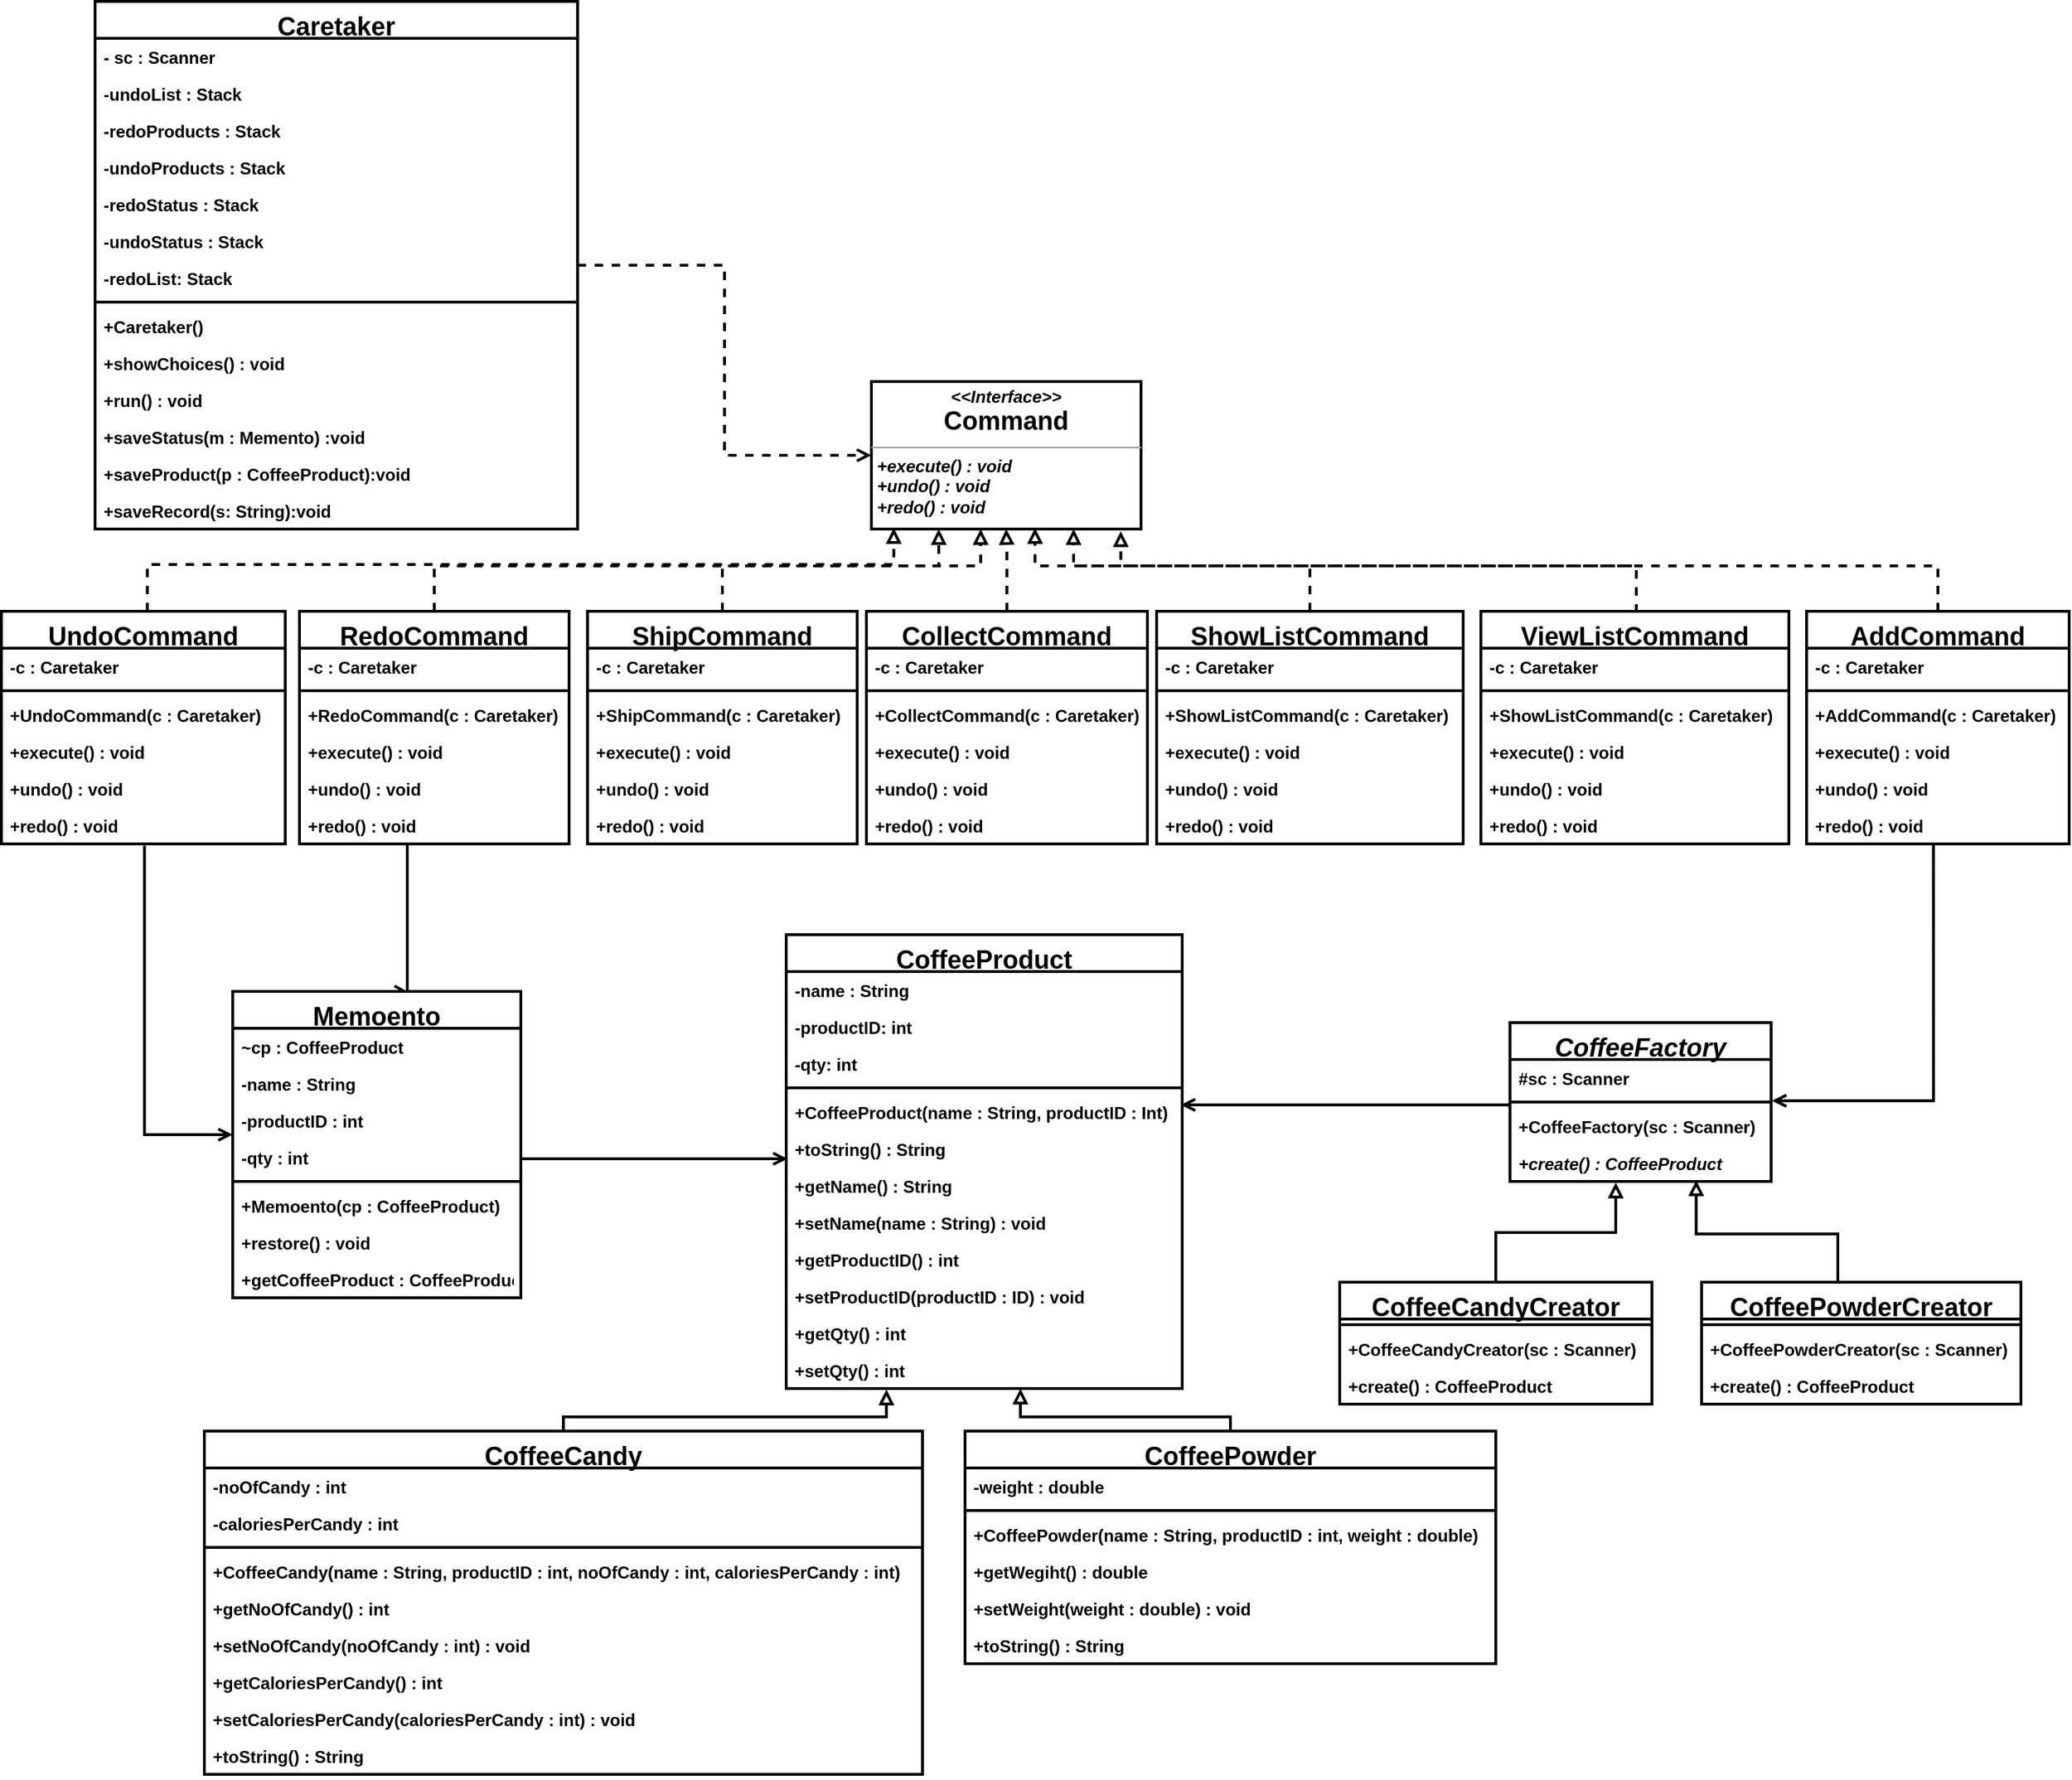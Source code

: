 <mxfile version="12.4.1" type="device" pages="1"><diagram id="Umi8fnxflDJey01lik8j" name="Page-1"><mxGraphModel dx="3642" dy="2097" grid="1" gridSize="10" guides="1" tooltips="1" connect="1" arrows="1" fold="1" page="1" pageScale="1" pageWidth="827" pageHeight="1169" math="0" shadow="0"><root><mxCell id="0"/><mxCell id="1" parent="0"/><mxCell id="1j0-t0pPTPP0AUFomerz-5" value="CoffeeProduct" style="swimlane;fontStyle=1;align=center;verticalAlign=top;childLayout=stackLayout;horizontal=1;startSize=26;horizontalStack=0;resizeParent=1;resizeParentMax=0;resizeLast=0;collapsible=1;marginBottom=0;fontSize=18;strokeWidth=2;" parent="1" vertex="1"><mxGeometry x="-720" y="-220" width="279" height="320" as="geometry"/></mxCell><mxCell id="a0zKvp1mQZ1GQN7IvDwS-24" value="-name : String" style="text;strokeColor=none;fillColor=none;align=left;verticalAlign=top;spacingLeft=4;spacingRight=4;overflow=hidden;rotatable=0;points=[[0,0.5],[1,0.5]];portConstraint=eastwest;strokeWidth=2;fontStyle=1" vertex="1" parent="1j0-t0pPTPP0AUFomerz-5"><mxGeometry y="26" width="279" height="26" as="geometry"/></mxCell><mxCell id="a0zKvp1mQZ1GQN7IvDwS-25" value="-productID: int" style="text;strokeColor=none;fillColor=none;align=left;verticalAlign=top;spacingLeft=4;spacingRight=4;overflow=hidden;rotatable=0;points=[[0,0.5],[1,0.5]];portConstraint=eastwest;strokeWidth=2;fontStyle=1" vertex="1" parent="1j0-t0pPTPP0AUFomerz-5"><mxGeometry y="52" width="279" height="26" as="geometry"/></mxCell><mxCell id="1j0-t0pPTPP0AUFomerz-6" value="-qty: int" style="text;strokeColor=none;fillColor=none;align=left;verticalAlign=top;spacingLeft=4;spacingRight=4;overflow=hidden;rotatable=0;points=[[0,0.5],[1,0.5]];portConstraint=eastwest;strokeWidth=2;fontStyle=1" parent="1j0-t0pPTPP0AUFomerz-5" vertex="1"><mxGeometry y="78" width="279" height="26" as="geometry"/></mxCell><mxCell id="1j0-t0pPTPP0AUFomerz-7" value="" style="line;strokeWidth=2;fillColor=none;align=left;verticalAlign=middle;spacingTop=-1;spacingLeft=3;spacingRight=3;rotatable=0;labelPosition=right;points=[];portConstraint=eastwest;fontStyle=1" parent="1j0-t0pPTPP0AUFomerz-5" vertex="1"><mxGeometry y="104" width="279" height="8" as="geometry"/></mxCell><mxCell id="1j0-t0pPTPP0AUFomerz-9" value="+CoffeeProduct(name : String, productID : Int)" style="text;strokeColor=none;fillColor=none;align=left;verticalAlign=top;spacingLeft=4;spacingRight=4;overflow=hidden;rotatable=0;points=[[0,0.5],[1,0.5]];portConstraint=eastwest;strokeWidth=2;fontStyle=1" parent="1j0-t0pPTPP0AUFomerz-5" vertex="1"><mxGeometry y="112" width="279" height="26" as="geometry"/></mxCell><mxCell id="1j0-t0pPTPP0AUFomerz-10" value="+toString() : String" style="text;strokeColor=none;fillColor=none;align=left;verticalAlign=top;spacingLeft=4;spacingRight=4;overflow=hidden;rotatable=0;points=[[0,0.5],[1,0.5]];portConstraint=eastwest;strokeWidth=2;fontStyle=1" parent="1j0-t0pPTPP0AUFomerz-5" vertex="1"><mxGeometry y="138" width="279" height="26" as="geometry"/></mxCell><mxCell id="1j0-t0pPTPP0AUFomerz-11" value="+getName() : String" style="text;strokeColor=none;fillColor=none;align=left;verticalAlign=top;spacingLeft=4;spacingRight=4;overflow=hidden;rotatable=0;points=[[0,0.5],[1,0.5]];portConstraint=eastwest;strokeWidth=2;fontStyle=1" parent="1j0-t0pPTPP0AUFomerz-5" vertex="1"><mxGeometry y="164" width="279" height="26" as="geometry"/></mxCell><mxCell id="1j0-t0pPTPP0AUFomerz-12" value="+setName(name : String) : void" style="text;strokeColor=none;fillColor=none;align=left;verticalAlign=top;spacingLeft=4;spacingRight=4;overflow=hidden;rotatable=0;points=[[0,0.5],[1,0.5]];portConstraint=eastwest;strokeWidth=2;fontStyle=1" parent="1j0-t0pPTPP0AUFomerz-5" vertex="1"><mxGeometry y="190" width="279" height="26" as="geometry"/></mxCell><mxCell id="1j0-t0pPTPP0AUFomerz-13" value="+getProductID() : int" style="text;strokeColor=none;fillColor=none;align=left;verticalAlign=top;spacingLeft=4;spacingRight=4;overflow=hidden;rotatable=0;points=[[0,0.5],[1,0.5]];portConstraint=eastwest;strokeWidth=2;fontStyle=1" parent="1j0-t0pPTPP0AUFomerz-5" vertex="1"><mxGeometry y="216" width="279" height="26" as="geometry"/></mxCell><mxCell id="1j0-t0pPTPP0AUFomerz-14" value="+setProductID(productID : ID) : void" style="text;strokeColor=none;fillColor=none;align=left;verticalAlign=top;spacingLeft=4;spacingRight=4;overflow=hidden;rotatable=0;points=[[0,0.5],[1,0.5]];portConstraint=eastwest;strokeWidth=2;fontStyle=1" parent="1j0-t0pPTPP0AUFomerz-5" vertex="1"><mxGeometry y="242" width="279" height="26" as="geometry"/></mxCell><mxCell id="1j0-t0pPTPP0AUFomerz-15" value="+getQty() : int" style="text;strokeColor=none;fillColor=none;align=left;verticalAlign=top;spacingLeft=4;spacingRight=4;overflow=hidden;rotatable=0;points=[[0,0.5],[1,0.5]];portConstraint=eastwest;strokeWidth=2;fontStyle=1" parent="1j0-t0pPTPP0AUFomerz-5" vertex="1"><mxGeometry y="268" width="279" height="26" as="geometry"/></mxCell><mxCell id="1j0-t0pPTPP0AUFomerz-16" value="+setQty() : int" style="text;strokeColor=none;fillColor=none;align=left;verticalAlign=top;spacingLeft=4;spacingRight=4;overflow=hidden;rotatable=0;points=[[0,0.5],[1,0.5]];portConstraint=eastwest;strokeWidth=2;fontStyle=1" parent="1j0-t0pPTPP0AUFomerz-5" vertex="1"><mxGeometry y="294" width="279" height="26" as="geometry"/></mxCell><mxCell id="1j0-t0pPTPP0AUFomerz-41" style="edgeStyle=orthogonalEdgeStyle;rounded=0;orthogonalLoop=1;jettySize=auto;html=1;endArrow=block;endFill=0;exitX=0.5;exitY=0;exitDx=0;exitDy=0;strokeWidth=2;fontStyle=1;entryX=0.253;entryY=1.023;entryDx=0;entryDy=0;entryPerimeter=0;" parent="1" source="1j0-t0pPTPP0AUFomerz-17" target="1j0-t0pPTPP0AUFomerz-16" edge="1"><mxGeometry relative="1" as="geometry"><mxPoint x="-603.5" y="69" as="targetPoint"/><Array as="points"><mxPoint x="-877" y="120"/><mxPoint x="-649" y="120"/></Array></mxGeometry></mxCell><mxCell id="1j0-t0pPTPP0AUFomerz-17" value="CoffeeCandy" style="swimlane;fontStyle=1;align=center;verticalAlign=top;childLayout=stackLayout;horizontal=1;startSize=26;horizontalStack=0;resizeParent=1;resizeParentMax=0;resizeLast=0;collapsible=1;marginBottom=0;fontSize=18;strokeWidth=2;" parent="1" vertex="1"><mxGeometry x="-1130" y="130" width="506" height="242" as="geometry"/></mxCell><mxCell id="1j0-t0pPTPP0AUFomerz-18" value="-noOfCandy : int" style="text;strokeColor=none;fillColor=none;align=left;verticalAlign=top;spacingLeft=4;spacingRight=4;overflow=hidden;rotatable=0;points=[[0,0.5],[1,0.5]];portConstraint=eastwest;strokeWidth=2;fontStyle=1" parent="1j0-t0pPTPP0AUFomerz-17" vertex="1"><mxGeometry y="26" width="506" height="26" as="geometry"/></mxCell><mxCell id="1j0-t0pPTPP0AUFomerz-28" value="-caloriesPerCandy : int" style="text;strokeColor=none;fillColor=none;align=left;verticalAlign=top;spacingLeft=4;spacingRight=4;overflow=hidden;rotatable=0;points=[[0,0.5],[1,0.5]];portConstraint=eastwest;strokeWidth=2;fontStyle=1" parent="1j0-t0pPTPP0AUFomerz-17" vertex="1"><mxGeometry y="52" width="506" height="26" as="geometry"/></mxCell><mxCell id="1j0-t0pPTPP0AUFomerz-19" value="" style="line;strokeWidth=2;fillColor=none;align=left;verticalAlign=middle;spacingTop=-1;spacingLeft=3;spacingRight=3;rotatable=0;labelPosition=right;points=[];portConstraint=eastwest;fontStyle=1" parent="1j0-t0pPTPP0AUFomerz-17" vertex="1"><mxGeometry y="78" width="506" height="8" as="geometry"/></mxCell><mxCell id="1j0-t0pPTPP0AUFomerz-20" value="+CoffeeCandy(name : String, productID : int, noOfCandy : int, caloriesPerCandy : int)" style="text;strokeColor=none;fillColor=none;align=left;verticalAlign=top;spacingLeft=4;spacingRight=4;overflow=hidden;rotatable=0;points=[[0,0.5],[1,0.5]];portConstraint=eastwest;strokeWidth=2;fontStyle=1" parent="1j0-t0pPTPP0AUFomerz-17" vertex="1"><mxGeometry y="86" width="506" height="26" as="geometry"/></mxCell><mxCell id="1j0-t0pPTPP0AUFomerz-21" value="+getNoOfCandy() : int" style="text;strokeColor=none;fillColor=none;align=left;verticalAlign=top;spacingLeft=4;spacingRight=4;overflow=hidden;rotatable=0;points=[[0,0.5],[1,0.5]];portConstraint=eastwest;strokeWidth=2;fontStyle=1" parent="1j0-t0pPTPP0AUFomerz-17" vertex="1"><mxGeometry y="112" width="506" height="26" as="geometry"/></mxCell><mxCell id="1j0-t0pPTPP0AUFomerz-22" value="+setNoOfCandy(noOfCandy : int) : void" style="text;strokeColor=none;fillColor=none;align=left;verticalAlign=top;spacingLeft=4;spacingRight=4;overflow=hidden;rotatable=0;points=[[0,0.5],[1,0.5]];portConstraint=eastwest;strokeWidth=2;fontStyle=1" parent="1j0-t0pPTPP0AUFomerz-17" vertex="1"><mxGeometry y="138" width="506" height="26" as="geometry"/></mxCell><mxCell id="1j0-t0pPTPP0AUFomerz-23" value="+getCaloriesPerCandy() : int" style="text;strokeColor=none;fillColor=none;align=left;verticalAlign=top;spacingLeft=4;spacingRight=4;overflow=hidden;rotatable=0;points=[[0,0.5],[1,0.5]];portConstraint=eastwest;strokeWidth=2;fontStyle=1" parent="1j0-t0pPTPP0AUFomerz-17" vertex="1"><mxGeometry y="164" width="506" height="26" as="geometry"/></mxCell><mxCell id="1j0-t0pPTPP0AUFomerz-24" value="+setCaloriesPerCandy(caloriesPerCandy : int) : void" style="text;strokeColor=none;fillColor=none;align=left;verticalAlign=top;spacingLeft=4;spacingRight=4;overflow=hidden;rotatable=0;points=[[0,0.5],[1,0.5]];portConstraint=eastwest;strokeWidth=2;fontStyle=1" parent="1j0-t0pPTPP0AUFomerz-17" vertex="1"><mxGeometry y="190" width="506" height="26" as="geometry"/></mxCell><mxCell id="1j0-t0pPTPP0AUFomerz-25" value="+toString() : String" style="text;strokeColor=none;fillColor=none;align=left;verticalAlign=top;spacingLeft=4;spacingRight=4;overflow=hidden;rotatable=0;points=[[0,0.5],[1,0.5]];portConstraint=eastwest;strokeWidth=2;fontStyle=1" parent="1j0-t0pPTPP0AUFomerz-17" vertex="1"><mxGeometry y="216" width="506" height="26" as="geometry"/></mxCell><mxCell id="1j0-t0pPTPP0AUFomerz-42" style="edgeStyle=orthogonalEdgeStyle;rounded=0;orthogonalLoop=1;jettySize=auto;html=1;endArrow=block;endFill=0;exitX=0.5;exitY=0;exitDx=0;exitDy=0;strokeWidth=2;fontStyle=1;" parent="1" source="1j0-t0pPTPP0AUFomerz-29" edge="1" target="1j0-t0pPTPP0AUFomerz-16"><mxGeometry relative="1" as="geometry"><mxPoint x="-520" y="95" as="targetPoint"/><Array as="points"><mxPoint x="-407" y="120"/><mxPoint x="-555" y="120"/></Array></mxGeometry></mxCell><mxCell id="1j0-t0pPTPP0AUFomerz-29" value="CoffeePowder" style="swimlane;fontStyle=1;align=center;verticalAlign=top;childLayout=stackLayout;horizontal=1;startSize=26;horizontalStack=0;resizeParent=1;resizeParentMax=0;resizeLast=0;collapsible=1;marginBottom=0;fontSize=18;strokeWidth=2;" parent="1" vertex="1"><mxGeometry x="-594" y="130" width="374" height="164" as="geometry"/></mxCell><mxCell id="1j0-t0pPTPP0AUFomerz-30" value="-weight : double" style="text;strokeColor=none;fillColor=none;align=left;verticalAlign=top;spacingLeft=4;spacingRight=4;overflow=hidden;rotatable=0;points=[[0,0.5],[1,0.5]];portConstraint=eastwest;strokeWidth=2;fontStyle=1" parent="1j0-t0pPTPP0AUFomerz-29" vertex="1"><mxGeometry y="26" width="374" height="26" as="geometry"/></mxCell><mxCell id="1j0-t0pPTPP0AUFomerz-32" value="" style="line;strokeWidth=2;fillColor=none;align=left;verticalAlign=middle;spacingTop=-1;spacingLeft=3;spacingRight=3;rotatable=0;labelPosition=right;points=[];portConstraint=eastwest;fontStyle=1" parent="1j0-t0pPTPP0AUFomerz-29" vertex="1"><mxGeometry y="52" width="374" height="8" as="geometry"/></mxCell><mxCell id="1j0-t0pPTPP0AUFomerz-33" value="+CoffeePowder(name : String, productID : int, weight : double)" style="text;strokeColor=none;fillColor=none;align=left;verticalAlign=top;spacingLeft=4;spacingRight=4;overflow=hidden;rotatable=0;points=[[0,0.5],[1,0.5]];portConstraint=eastwest;strokeWidth=2;fontStyle=1" parent="1j0-t0pPTPP0AUFomerz-29" vertex="1"><mxGeometry y="60" width="374" height="26" as="geometry"/></mxCell><mxCell id="1j0-t0pPTPP0AUFomerz-34" value="+getWegiht() : double" style="text;strokeColor=none;fillColor=none;align=left;verticalAlign=top;spacingLeft=4;spacingRight=4;overflow=hidden;rotatable=0;points=[[0,0.5],[1,0.5]];portConstraint=eastwest;strokeWidth=2;fontStyle=1" parent="1j0-t0pPTPP0AUFomerz-29" vertex="1"><mxGeometry y="86" width="374" height="26" as="geometry"/></mxCell><mxCell id="1j0-t0pPTPP0AUFomerz-35" value="+setWeight(weight : double) : void" style="text;strokeColor=none;fillColor=none;align=left;verticalAlign=top;spacingLeft=4;spacingRight=4;overflow=hidden;rotatable=0;points=[[0,0.5],[1,0.5]];portConstraint=eastwest;strokeWidth=2;fontStyle=1" parent="1j0-t0pPTPP0AUFomerz-29" vertex="1"><mxGeometry y="112" width="374" height="26" as="geometry"/></mxCell><mxCell id="1j0-t0pPTPP0AUFomerz-36" value="+toString() : String" style="text;strokeColor=none;fillColor=none;align=left;verticalAlign=top;spacingLeft=4;spacingRight=4;overflow=hidden;rotatable=0;points=[[0,0.5],[1,0.5]];portConstraint=eastwest;strokeWidth=2;fontStyle=1" parent="1j0-t0pPTPP0AUFomerz-29" vertex="1"><mxGeometry y="138" width="374" height="26" as="geometry"/></mxCell><mxCell id="1j0-t0pPTPP0AUFomerz-151" style="edgeStyle=orthogonalEdgeStyle;rounded=0;orthogonalLoop=1;jettySize=auto;html=1;entryX=0;entryY=0.5;entryDx=0;entryDy=0;endArrow=open;endFill=0;dashed=1;strokeWidth=2;fontStyle=1" parent="1" source="1j0-t0pPTPP0AUFomerz-47" target="1j0-t0pPTPP0AUFomerz-56" edge="1"><mxGeometry relative="1" as="geometry"/></mxCell><mxCell id="1j0-t0pPTPP0AUFomerz-47" value="Caretaker" style="swimlane;fontStyle=1;align=center;verticalAlign=top;childLayout=stackLayout;horizontal=1;startSize=26;horizontalStack=0;resizeParent=1;resizeParentMax=0;resizeLast=0;collapsible=1;marginBottom=0;fontSize=18;strokeWidth=2;" parent="1" vertex="1"><mxGeometry x="-1207" y="-878" width="340" height="372" as="geometry"/></mxCell><mxCell id="1j0-t0pPTPP0AUFomerz-48" value="- sc : Scanner" style="text;strokeColor=none;fillColor=none;align=left;verticalAlign=top;spacingLeft=4;spacingRight=4;overflow=hidden;rotatable=0;points=[[0,0.5],[1,0.5]];portConstraint=eastwest;fontStyle=1;strokeWidth=2;" parent="1j0-t0pPTPP0AUFomerz-47" vertex="1"><mxGeometry y="26" width="340" height="26" as="geometry"/></mxCell><mxCell id="a0zKvp1mQZ1GQN7IvDwS-1" value="-undoList : Stack" style="text;strokeColor=none;fillColor=none;align=left;verticalAlign=top;spacingLeft=4;spacingRight=4;overflow=hidden;rotatable=0;points=[[0,0.5],[1,0.5]];portConstraint=eastwest;strokeWidth=2;fontStyle=1" vertex="1" parent="1j0-t0pPTPP0AUFomerz-47"><mxGeometry y="52" width="340" height="26" as="geometry"/></mxCell><mxCell id="a0zKvp1mQZ1GQN7IvDwS-6" value="-redoProducts : Stack" style="text;strokeColor=none;fillColor=none;align=left;verticalAlign=top;spacingLeft=4;spacingRight=4;overflow=hidden;rotatable=0;points=[[0,0.5],[1,0.5]];portConstraint=eastwest;strokeWidth=2;fontStyle=1" vertex="1" parent="1j0-t0pPTPP0AUFomerz-47"><mxGeometry y="78" width="340" height="26" as="geometry"/></mxCell><mxCell id="a0zKvp1mQZ1GQN7IvDwS-5" value="-undoProducts : Stack" style="text;strokeColor=none;fillColor=none;align=left;verticalAlign=top;spacingLeft=4;spacingRight=4;overflow=hidden;rotatable=0;points=[[0,0.5],[1,0.5]];portConstraint=eastwest;strokeWidth=2;fontStyle=1" vertex="1" parent="1j0-t0pPTPP0AUFomerz-47"><mxGeometry y="104" width="340" height="26" as="geometry"/></mxCell><mxCell id="a0zKvp1mQZ1GQN7IvDwS-4" value="-redoStatus : Stack " style="text;strokeColor=none;fillColor=none;align=left;verticalAlign=top;spacingLeft=4;spacingRight=4;overflow=hidden;rotatable=0;points=[[0,0.5],[1,0.5]];portConstraint=eastwest;strokeWidth=2;fontStyle=1" vertex="1" parent="1j0-t0pPTPP0AUFomerz-47"><mxGeometry y="130" width="340" height="26" as="geometry"/></mxCell><mxCell id="a0zKvp1mQZ1GQN7IvDwS-3" value="-undoStatus : Stack " style="text;strokeColor=none;fillColor=none;align=left;verticalAlign=top;spacingLeft=4;spacingRight=4;overflow=hidden;rotatable=0;points=[[0,0.5],[1,0.5]];portConstraint=eastwest;strokeWidth=2;fontStyle=1" vertex="1" parent="1j0-t0pPTPP0AUFomerz-47"><mxGeometry y="156" width="340" height="26" as="geometry"/></mxCell><mxCell id="a0zKvp1mQZ1GQN7IvDwS-2" value="-redoList: Stack" style="text;strokeColor=none;fillColor=none;align=left;verticalAlign=top;spacingLeft=4;spacingRight=4;overflow=hidden;rotatable=0;points=[[0,0.5],[1,0.5]];portConstraint=eastwest;strokeWidth=2;fontStyle=1" vertex="1" parent="1j0-t0pPTPP0AUFomerz-47"><mxGeometry y="182" width="340" height="26" as="geometry"/></mxCell><mxCell id="1j0-t0pPTPP0AUFomerz-49" value="" style="line;strokeWidth=2;fillColor=none;align=left;verticalAlign=middle;spacingTop=-1;spacingLeft=3;spacingRight=3;rotatable=0;labelPosition=right;points=[];portConstraint=eastwest;fontStyle=1" parent="1j0-t0pPTPP0AUFomerz-47" vertex="1"><mxGeometry y="208" width="340" height="8" as="geometry"/></mxCell><mxCell id="a0zKvp1mQZ1GQN7IvDwS-7" value="+Caretaker()" style="text;strokeColor=none;fillColor=none;align=left;verticalAlign=top;spacingLeft=4;spacingRight=4;overflow=hidden;rotatable=0;points=[[0,0.5],[1,0.5]];portConstraint=eastwest;strokeWidth=2;fontStyle=1" vertex="1" parent="1j0-t0pPTPP0AUFomerz-47"><mxGeometry y="216" width="340" height="26" as="geometry"/></mxCell><mxCell id="1j0-t0pPTPP0AUFomerz-51" value="+showChoices() : void" style="text;strokeColor=none;fillColor=none;align=left;verticalAlign=top;spacingLeft=4;spacingRight=4;overflow=hidden;rotatable=0;points=[[0,0.5],[1,0.5]];portConstraint=eastwest;strokeWidth=2;fontStyle=1" parent="1j0-t0pPTPP0AUFomerz-47" vertex="1"><mxGeometry y="242" width="340" height="26" as="geometry"/></mxCell><mxCell id="a0zKvp1mQZ1GQN7IvDwS-8" value="+run() : void" style="text;strokeColor=none;fillColor=none;align=left;verticalAlign=top;spacingLeft=4;spacingRight=4;overflow=hidden;rotatable=0;points=[[0,0.5],[1,0.5]];portConstraint=eastwest;strokeWidth=2;fontStyle=1" vertex="1" parent="1j0-t0pPTPP0AUFomerz-47"><mxGeometry y="268" width="340" height="26" as="geometry"/></mxCell><mxCell id="a0zKvp1mQZ1GQN7IvDwS-9" value="+saveStatus(m : Memento) :void" style="text;strokeColor=none;fillColor=none;align=left;verticalAlign=top;spacingLeft=4;spacingRight=4;overflow=hidden;rotatable=0;points=[[0,0.5],[1,0.5]];portConstraint=eastwest;strokeWidth=2;fontStyle=1" vertex="1" parent="1j0-t0pPTPP0AUFomerz-47"><mxGeometry y="294" width="340" height="26" as="geometry"/></mxCell><mxCell id="a0zKvp1mQZ1GQN7IvDwS-10" value="+saveProduct(p : CoffeeProduct):void" style="text;strokeColor=none;fillColor=none;align=left;verticalAlign=top;spacingLeft=4;spacingRight=4;overflow=hidden;rotatable=0;points=[[0,0.5],[1,0.5]];portConstraint=eastwest;strokeWidth=2;fontStyle=1" vertex="1" parent="1j0-t0pPTPP0AUFomerz-47"><mxGeometry y="320" width="340" height="26" as="geometry"/></mxCell><mxCell id="1j0-t0pPTPP0AUFomerz-50" value="+saveRecord(s: String):void" style="text;strokeColor=none;fillColor=none;align=left;verticalAlign=top;spacingLeft=4;spacingRight=4;overflow=hidden;rotatable=0;points=[[0,0.5],[1,0.5]];portConstraint=eastwest;strokeWidth=2;fontStyle=1" parent="1j0-t0pPTPP0AUFomerz-47" vertex="1"><mxGeometry y="346" width="340" height="26" as="geometry"/></mxCell><mxCell id="1j0-t0pPTPP0AUFomerz-56" value="&lt;p style=&quot;margin: 0px ; margin-top: 4px ; text-align: center&quot;&gt;&lt;i&gt;&amp;lt;&amp;lt;Interface&amp;gt;&amp;gt;&lt;/i&gt;&lt;br&gt;&lt;span&gt;&lt;font style=&quot;font-size: 18px&quot;&gt;Command&lt;/font&gt;&lt;/span&gt;&lt;/p&gt;&lt;hr size=&quot;1&quot;&gt;&lt;p style=&quot;margin: 0px ; margin-left: 4px&quot;&gt;&lt;i&gt;+execute() : void&lt;/i&gt;&lt;/p&gt;&lt;p style=&quot;margin: 0px ; margin-left: 4px&quot;&gt;&lt;i&gt;+undo() : void&lt;/i&gt;&lt;/p&gt;&lt;p style=&quot;margin: 0px ; margin-left: 4px&quot;&gt;&lt;i&gt;+redo() : void&lt;/i&gt;&lt;/p&gt;" style="verticalAlign=top;align=left;overflow=fill;fontSize=12;fontFamily=Helvetica;html=1;strokeWidth=2;fontStyle=1" parent="1" vertex="1"><mxGeometry x="-660" y="-610" width="190" height="104" as="geometry"/></mxCell><mxCell id="1j0-t0pPTPP0AUFomerz-144" style="edgeStyle=orthogonalEdgeStyle;rounded=0;orthogonalLoop=1;jettySize=auto;html=1;entryX=0.925;entryY=1.015;entryDx=0;entryDy=0;endArrow=block;endFill=0;dashed=1;strokeWidth=2;fontStyle=1;entryPerimeter=0;" parent="1" source="1j0-t0pPTPP0AUFomerz-57" target="1j0-t0pPTPP0AUFomerz-56" edge="1"><mxGeometry relative="1" as="geometry"><Array as="points"><mxPoint x="92" y="-480"/><mxPoint x="-484" y="-480"/></Array></mxGeometry></mxCell><mxCell id="1j0-t0pPTPP0AUFomerz-152" style="edgeStyle=orthogonalEdgeStyle;rounded=0;orthogonalLoop=1;jettySize=auto;html=1;endArrow=open;endFill=0;entryX=1.003;entryY=0.384;entryDx=0;entryDy=0;strokeWidth=2;exitX=0.483;exitY=0.995;exitDx=0;exitDy=0;exitPerimeter=0;fontStyle=1;entryPerimeter=0;" parent="1" source="1j0-t0pPTPP0AUFomerz-60" target="1j0-t0pPTPP0AUFomerz-155" edge="1"><mxGeometry relative="1" as="geometry"><mxPoint x="-380.0" y="403.429" as="targetPoint"/><Array as="points"><mxPoint x="89" y="-103"/></Array><mxPoint x="-430" y="-170" as="sourcePoint"/></mxGeometry></mxCell><mxCell id="1j0-t0pPTPP0AUFomerz-146" style="edgeStyle=orthogonalEdgeStyle;rounded=0;orthogonalLoop=1;jettySize=auto;html=1;endArrow=block;endFill=0;exitX=0.5;exitY=0;exitDx=0;exitDy=0;entryX=0.5;entryY=1;entryDx=0;entryDy=0;dashed=1;strokeWidth=2;fontStyle=1" parent="1" source="1j0-t0pPTPP0AUFomerz-68" target="1j0-t0pPTPP0AUFomerz-56" edge="1"><mxGeometry relative="1" as="geometry"><mxPoint x="-550" y="-505" as="targetPoint"/><mxPoint x="-220" y="-300" as="sourcePoint"/><Array as="points"><mxPoint x="-565" y="-490"/><mxPoint x="-565" y="-490"/></Array></mxGeometry></mxCell><mxCell id="1j0-t0pPTPP0AUFomerz-68" value="CollectCommand" style="swimlane;fontStyle=1;align=center;verticalAlign=top;childLayout=stackLayout;horizontal=1;startSize=26;horizontalStack=0;resizeParent=1;resizeParentMax=0;resizeLast=0;collapsible=1;marginBottom=0;fontSize=18;strokeWidth=2;" parent="1" vertex="1"><mxGeometry x="-663.5" y="-448" width="198" height="164" as="geometry"/></mxCell><mxCell id="1j0-t0pPTPP0AUFomerz-69" value="-c : Caretaker" style="text;strokeColor=none;fillColor=none;align=left;verticalAlign=top;spacingLeft=4;spacingRight=4;overflow=hidden;rotatable=0;points=[[0,0.5],[1,0.5]];portConstraint=eastwest;strokeWidth=2;fontStyle=1" parent="1j0-t0pPTPP0AUFomerz-68" vertex="1"><mxGeometry y="26" width="198" height="26" as="geometry"/></mxCell><mxCell id="1j0-t0pPTPP0AUFomerz-74" value="" style="line;strokeWidth=2;fillColor=none;align=left;verticalAlign=middle;spacingTop=-1;spacingLeft=3;spacingRight=3;rotatable=0;labelPosition=right;points=[];portConstraint=eastwest;fontStyle=1" parent="1j0-t0pPTPP0AUFomerz-68" vertex="1"><mxGeometry y="52" width="198" height="8" as="geometry"/></mxCell><mxCell id="1j0-t0pPTPP0AUFomerz-75" value="+CollectCommand(c : Caretaker)" style="text;strokeColor=none;fillColor=none;align=left;verticalAlign=top;spacingLeft=4;spacingRight=4;overflow=hidden;rotatable=0;points=[[0,0.5],[1,0.5]];portConstraint=eastwest;strokeWidth=2;fontStyle=1" parent="1j0-t0pPTPP0AUFomerz-68" vertex="1"><mxGeometry y="60" width="198" height="26" as="geometry"/></mxCell><mxCell id="1j0-t0pPTPP0AUFomerz-76" value="+execute() : void" style="text;strokeColor=none;fillColor=none;align=left;verticalAlign=top;spacingLeft=4;spacingRight=4;overflow=hidden;rotatable=0;points=[[0,0.5],[1,0.5]];portConstraint=eastwest;strokeWidth=2;fontStyle=1" parent="1j0-t0pPTPP0AUFomerz-68" vertex="1"><mxGeometry y="86" width="198" height="26" as="geometry"/></mxCell><mxCell id="1j0-t0pPTPP0AUFomerz-77" value="+undo() : void" style="text;strokeColor=none;fillColor=none;align=left;verticalAlign=top;spacingLeft=4;spacingRight=4;overflow=hidden;rotatable=0;points=[[0,0.5],[1,0.5]];portConstraint=eastwest;strokeWidth=2;fontStyle=1" parent="1j0-t0pPTPP0AUFomerz-68" vertex="1"><mxGeometry y="112" width="198" height="26" as="geometry"/></mxCell><mxCell id="1j0-t0pPTPP0AUFomerz-78" value="+redo() : void" style="text;strokeColor=none;fillColor=none;align=left;verticalAlign=top;spacingLeft=4;spacingRight=4;overflow=hidden;rotatable=0;points=[[0,0.5],[1,0.5]];portConstraint=eastwest;strokeWidth=2;fontStyle=1" parent="1j0-t0pPTPP0AUFomerz-68" vertex="1"><mxGeometry y="138" width="198" height="26" as="geometry"/></mxCell><mxCell id="1j0-t0pPTPP0AUFomerz-147" style="edgeStyle=orthogonalEdgeStyle;rounded=0;orthogonalLoop=1;jettySize=auto;html=1;endArrow=block;endFill=0;exitX=0.5;exitY=0;exitDx=0;exitDy=0;dashed=1;strokeWidth=2;fontStyle=1;entryX=0.25;entryY=1;entryDx=0;entryDy=0;" parent="1" source="1j0-t0pPTPP0AUFomerz-88" edge="1" target="1j0-t0pPTPP0AUFomerz-56"><mxGeometry relative="1" as="geometry"><mxPoint x="-580" y="-505" as="targetPoint"/><mxPoint x="-910" y="-131" as="sourcePoint"/><Array as="points"><mxPoint x="-968" y="-480"/><mxPoint x="-612" y="-480"/></Array></mxGeometry></mxCell><mxCell id="K8hbZQbU2FIPTFCtQiVA-34" style="edgeStyle=orthogonalEdgeStyle;rounded=0;orthogonalLoop=1;jettySize=auto;html=1;endArrow=open;endFill=0;strokeWidth=2;fontStyle=1;entryX=0.611;entryY=0.003;entryDx=0;entryDy=0;entryPerimeter=0;" parent="1" source="1j0-t0pPTPP0AUFomerz-88" target="1j0-t0pPTPP0AUFomerz-173" edge="1"><mxGeometry relative="1" as="geometry"><mxPoint x="-969" y="-185" as="targetPoint"/><Array as="points"><mxPoint x="-987" y="-250"/><mxPoint x="-987" y="-250"/></Array></mxGeometry></mxCell><mxCell id="1j0-t0pPTPP0AUFomerz-88" value="RedoCommand" style="swimlane;fontStyle=1;align=center;verticalAlign=top;childLayout=stackLayout;horizontal=1;startSize=26;horizontalStack=0;resizeParent=1;resizeParentMax=0;resizeLast=0;collapsible=1;marginBottom=0;fontSize=18;strokeWidth=2;" parent="1" vertex="1"><mxGeometry x="-1063" y="-448" width="190" height="164" as="geometry"/></mxCell><mxCell id="1j0-t0pPTPP0AUFomerz-99" value="-c : Caretaker" style="text;strokeColor=none;fillColor=none;align=left;verticalAlign=top;spacingLeft=4;spacingRight=4;overflow=hidden;rotatable=0;points=[[0,0.5],[1,0.5]];portConstraint=eastwest;strokeWidth=2;fontStyle=1" parent="1j0-t0pPTPP0AUFomerz-88" vertex="1"><mxGeometry y="26" width="190" height="26" as="geometry"/></mxCell><mxCell id="1j0-t0pPTPP0AUFomerz-94" value="" style="line;strokeWidth=2;fillColor=none;align=left;verticalAlign=middle;spacingTop=-1;spacingLeft=3;spacingRight=3;rotatable=0;labelPosition=right;points=[];portConstraint=eastwest;fontStyle=1" parent="1j0-t0pPTPP0AUFomerz-88" vertex="1"><mxGeometry y="52" width="190" height="8" as="geometry"/></mxCell><mxCell id="1j0-t0pPTPP0AUFomerz-95" value="+RedoCommand(c : Caretaker)" style="text;strokeColor=none;fillColor=none;align=left;verticalAlign=top;spacingLeft=4;spacingRight=4;overflow=hidden;rotatable=0;points=[[0,0.5],[1,0.5]];portConstraint=eastwest;strokeWidth=2;fontStyle=1" parent="1j0-t0pPTPP0AUFomerz-88" vertex="1"><mxGeometry y="60" width="190" height="26" as="geometry"/></mxCell><mxCell id="1j0-t0pPTPP0AUFomerz-96" value="+execute() : void" style="text;strokeColor=none;fillColor=none;align=left;verticalAlign=top;spacingLeft=4;spacingRight=4;overflow=hidden;rotatable=0;points=[[0,0.5],[1,0.5]];portConstraint=eastwest;strokeWidth=2;fontStyle=1" parent="1j0-t0pPTPP0AUFomerz-88" vertex="1"><mxGeometry y="86" width="190" height="26" as="geometry"/></mxCell><mxCell id="1j0-t0pPTPP0AUFomerz-97" value="+undo() : void" style="text;strokeColor=none;fillColor=none;align=left;verticalAlign=top;spacingLeft=4;spacingRight=4;overflow=hidden;rotatable=0;points=[[0,0.5],[1,0.5]];portConstraint=eastwest;strokeWidth=2;fontStyle=1" parent="1j0-t0pPTPP0AUFomerz-88" vertex="1"><mxGeometry y="112" width="190" height="26" as="geometry"/></mxCell><mxCell id="1j0-t0pPTPP0AUFomerz-98" value="+redo() : void" style="text;strokeColor=none;fillColor=none;align=left;verticalAlign=top;spacingLeft=4;spacingRight=4;overflow=hidden;rotatable=0;points=[[0,0.5],[1,0.5]];portConstraint=eastwest;strokeWidth=2;fontStyle=1" parent="1j0-t0pPTPP0AUFomerz-88" vertex="1"><mxGeometry y="138" width="190" height="26" as="geometry"/></mxCell><mxCell id="1j0-t0pPTPP0AUFomerz-150" style="edgeStyle=orthogonalEdgeStyle;rounded=0;orthogonalLoop=1;jettySize=auto;html=1;endArrow=block;endFill=0;exitX=0.514;exitY=0;exitDx=0;exitDy=0;exitPerimeter=0;dashed=1;strokeWidth=2;fontStyle=1;entryX=0.083;entryY=0.993;entryDx=0;entryDy=0;entryPerimeter=0;" parent="1" source="1j0-t0pPTPP0AUFomerz-102" edge="1" target="1j0-t0pPTPP0AUFomerz-56"><mxGeometry relative="1" as="geometry"><mxPoint x="-600" y="-507" as="targetPoint"/><Array as="points"><mxPoint x="-1171" y="-481"/><mxPoint x="-644" y="-481"/></Array></mxGeometry></mxCell><mxCell id="K8hbZQbU2FIPTFCtQiVA-35" style="edgeStyle=orthogonalEdgeStyle;rounded=0;orthogonalLoop=1;jettySize=auto;html=1;endArrow=open;endFill=0;strokeWidth=2;fontStyle=1;exitX=0.504;exitY=1.049;exitDx=0;exitDy=0;exitPerimeter=0;" parent="1" source="1j0-t0pPTPP0AUFomerz-114" target="1j0-t0pPTPP0AUFomerz-173" edge="1"><mxGeometry relative="1" as="geometry"><Array as="points"><mxPoint x="-1172" y="-79"/></Array></mxGeometry></mxCell><mxCell id="1j0-t0pPTPP0AUFomerz-102" value="UndoCommand" style="swimlane;fontStyle=1;align=center;verticalAlign=top;childLayout=stackLayout;horizontal=1;startSize=26;horizontalStack=0;resizeParent=1;resizeParentMax=0;resizeLast=0;collapsible=1;marginBottom=0;fontSize=18;strokeWidth=2;" parent="1" vertex="1"><mxGeometry x="-1273" y="-448" width="200" height="164" as="geometry"/></mxCell><mxCell id="1j0-t0pPTPP0AUFomerz-103" value="-c : Caretaker" style="text;strokeColor=none;fillColor=none;align=left;verticalAlign=top;spacingLeft=4;spacingRight=4;overflow=hidden;rotatable=0;points=[[0,0.5],[1,0.5]];portConstraint=eastwest;strokeWidth=2;fontStyle=1" parent="1j0-t0pPTPP0AUFomerz-102" vertex="1"><mxGeometry y="26" width="200" height="26" as="geometry"/></mxCell><mxCell id="1j0-t0pPTPP0AUFomerz-110" value="" style="line;strokeWidth=2;fillColor=none;align=left;verticalAlign=middle;spacingTop=-1;spacingLeft=3;spacingRight=3;rotatable=0;labelPosition=right;points=[];portConstraint=eastwest;fontStyle=1" parent="1j0-t0pPTPP0AUFomerz-102" vertex="1"><mxGeometry y="52" width="200" height="8" as="geometry"/></mxCell><mxCell id="1j0-t0pPTPP0AUFomerz-111" value="+UndoCommand(c : Caretaker)" style="text;strokeColor=none;fillColor=none;align=left;verticalAlign=top;spacingLeft=4;spacingRight=4;overflow=hidden;rotatable=0;points=[[0,0.5],[1,0.5]];portConstraint=eastwest;strokeWidth=2;fontStyle=1" parent="1j0-t0pPTPP0AUFomerz-102" vertex="1"><mxGeometry y="60" width="200" height="26" as="geometry"/></mxCell><mxCell id="1j0-t0pPTPP0AUFomerz-112" value="+execute() : void" style="text;strokeColor=none;fillColor=none;align=left;verticalAlign=top;spacingLeft=4;spacingRight=4;overflow=hidden;rotatable=0;points=[[0,0.5],[1,0.5]];portConstraint=eastwest;strokeWidth=2;fontStyle=1" parent="1j0-t0pPTPP0AUFomerz-102" vertex="1"><mxGeometry y="86" width="200" height="26" as="geometry"/></mxCell><mxCell id="1j0-t0pPTPP0AUFomerz-113" value="+undo() : void" style="text;strokeColor=none;fillColor=none;align=left;verticalAlign=top;spacingLeft=4;spacingRight=4;overflow=hidden;rotatable=0;points=[[0,0.5],[1,0.5]];portConstraint=eastwest;strokeWidth=2;fontStyle=1" parent="1j0-t0pPTPP0AUFomerz-102" vertex="1"><mxGeometry y="112" width="200" height="26" as="geometry"/></mxCell><mxCell id="1j0-t0pPTPP0AUFomerz-114" value="+redo() : void" style="text;strokeColor=none;fillColor=none;align=left;verticalAlign=top;spacingLeft=4;spacingRight=4;overflow=hidden;rotatable=0;points=[[0,0.5],[1,0.5]];portConstraint=eastwest;strokeWidth=2;fontStyle=1" parent="1j0-t0pPTPP0AUFomerz-102" vertex="1"><mxGeometry y="138" width="200" height="26" as="geometry"/></mxCell><mxCell id="1j0-t0pPTPP0AUFomerz-145" style="edgeStyle=orthogonalEdgeStyle;rounded=0;orthogonalLoop=1;jettySize=auto;html=1;endArrow=block;endFill=0;exitX=0.5;exitY=0;exitDx=0;exitDy=0;dashed=1;strokeWidth=2;fontStyle=1;" parent="1" source="1j0-t0pPTPP0AUFomerz-116" edge="1"><mxGeometry relative="1" as="geometry"><mxPoint x="-583" y="-506" as="targetPoint"/><Array as="points"><mxPoint x="-765" y="-480"/><mxPoint x="-583" y="-480"/></Array></mxGeometry></mxCell><mxCell id="1j0-t0pPTPP0AUFomerz-116" value="ShipCommand" style="swimlane;fontStyle=1;align=center;verticalAlign=top;childLayout=stackLayout;horizontal=1;startSize=26;horizontalStack=0;resizeParent=1;resizeParentMax=0;resizeLast=0;collapsible=1;marginBottom=0;fontSize=18;strokeWidth=2;" parent="1" vertex="1"><mxGeometry x="-860" y="-448" width="190" height="164" as="geometry"/></mxCell><mxCell id="1j0-t0pPTPP0AUFomerz-117" value="-c : Caretaker" style="text;strokeColor=none;fillColor=none;align=left;verticalAlign=top;spacingLeft=4;spacingRight=4;overflow=hidden;rotatable=0;points=[[0,0.5],[1,0.5]];portConstraint=eastwest;strokeWidth=2;fontStyle=1" parent="1j0-t0pPTPP0AUFomerz-116" vertex="1"><mxGeometry y="26" width="190" height="26" as="geometry"/></mxCell><mxCell id="1j0-t0pPTPP0AUFomerz-121" value="" style="line;strokeWidth=2;fillColor=none;align=left;verticalAlign=middle;spacingTop=-1;spacingLeft=3;spacingRight=3;rotatable=0;labelPosition=right;points=[];portConstraint=eastwest;fontStyle=1" parent="1j0-t0pPTPP0AUFomerz-116" vertex="1"><mxGeometry y="52" width="190" height="8" as="geometry"/></mxCell><mxCell id="1j0-t0pPTPP0AUFomerz-122" value="+ShipCommand(c : Caretaker)" style="text;strokeColor=none;fillColor=none;align=left;verticalAlign=top;spacingLeft=4;spacingRight=4;overflow=hidden;rotatable=0;points=[[0,0.5],[1,0.5]];portConstraint=eastwest;strokeWidth=2;fontStyle=1" parent="1j0-t0pPTPP0AUFomerz-116" vertex="1"><mxGeometry y="60" width="190" height="26" as="geometry"/></mxCell><mxCell id="1j0-t0pPTPP0AUFomerz-123" value="+execute() : void" style="text;strokeColor=none;fillColor=none;align=left;verticalAlign=top;spacingLeft=4;spacingRight=4;overflow=hidden;rotatable=0;points=[[0,0.5],[1,0.5]];portConstraint=eastwest;strokeWidth=2;fontStyle=1" parent="1j0-t0pPTPP0AUFomerz-116" vertex="1"><mxGeometry y="86" width="190" height="26" as="geometry"/></mxCell><mxCell id="1j0-t0pPTPP0AUFomerz-124" value="+undo() : void" style="text;strokeColor=none;fillColor=none;align=left;verticalAlign=top;spacingLeft=4;spacingRight=4;overflow=hidden;rotatable=0;points=[[0,0.5],[1,0.5]];portConstraint=eastwest;strokeWidth=2;fontStyle=1" parent="1j0-t0pPTPP0AUFomerz-116" vertex="1"><mxGeometry y="112" width="190" height="26" as="geometry"/></mxCell><mxCell id="1j0-t0pPTPP0AUFomerz-125" value="+redo() : void" style="text;strokeColor=none;fillColor=none;align=left;verticalAlign=top;spacingLeft=4;spacingRight=4;overflow=hidden;rotatable=0;points=[[0,0.5],[1,0.5]];portConstraint=eastwest;strokeWidth=2;fontStyle=1" parent="1j0-t0pPTPP0AUFomerz-116" vertex="1"><mxGeometry y="138" width="190" height="26" as="geometry"/></mxCell><mxCell id="1j0-t0pPTPP0AUFomerz-126" value="ShowListCommand" style="swimlane;fontStyle=1;align=center;verticalAlign=top;childLayout=stackLayout;horizontal=1;startSize=26;horizontalStack=0;resizeParent=1;resizeParentMax=0;resizeLast=0;collapsible=1;marginBottom=0;strokeWidth=2;fontSize=18;" parent="1" vertex="1"><mxGeometry x="-459" y="-448" width="216" height="164" as="geometry"/></mxCell><mxCell id="1j0-t0pPTPP0AUFomerz-127" value="-c : Caretaker" style="text;strokeColor=none;fillColor=none;align=left;verticalAlign=top;spacingLeft=4;spacingRight=4;overflow=hidden;rotatable=0;points=[[0,0.5],[1,0.5]];portConstraint=eastwest;strokeWidth=2;fontStyle=1" parent="1j0-t0pPTPP0AUFomerz-126" vertex="1"><mxGeometry y="26" width="216" height="26" as="geometry"/></mxCell><mxCell id="1j0-t0pPTPP0AUFomerz-131" value="" style="line;strokeWidth=2;fillColor=none;align=left;verticalAlign=middle;spacingTop=-1;spacingLeft=3;spacingRight=3;rotatable=0;labelPosition=right;points=[];portConstraint=eastwest;fontStyle=1" parent="1j0-t0pPTPP0AUFomerz-126" vertex="1"><mxGeometry y="52" width="216" height="8" as="geometry"/></mxCell><mxCell id="1j0-t0pPTPP0AUFomerz-132" value="+ShowListCommand(c : Caretaker)" style="text;strokeColor=none;fillColor=none;align=left;verticalAlign=top;spacingLeft=4;spacingRight=4;overflow=hidden;rotatable=0;points=[[0,0.5],[1,0.5]];portConstraint=eastwest;strokeWidth=2;fontStyle=1" parent="1j0-t0pPTPP0AUFomerz-126" vertex="1"><mxGeometry y="60" width="216" height="26" as="geometry"/></mxCell><mxCell id="1j0-t0pPTPP0AUFomerz-133" value="+execute() : void" style="text;strokeColor=none;fillColor=none;align=left;verticalAlign=top;spacingLeft=4;spacingRight=4;overflow=hidden;rotatable=0;points=[[0,0.5],[1,0.5]];portConstraint=eastwest;strokeWidth=2;fontStyle=1" parent="1j0-t0pPTPP0AUFomerz-126" vertex="1"><mxGeometry y="86" width="216" height="26" as="geometry"/></mxCell><mxCell id="1j0-t0pPTPP0AUFomerz-134" value="+undo() : void" style="text;strokeColor=none;fillColor=none;align=left;verticalAlign=top;spacingLeft=4;spacingRight=4;overflow=hidden;rotatable=0;points=[[0,0.5],[1,0.5]];portConstraint=eastwest;strokeWidth=2;fontStyle=1" parent="1j0-t0pPTPP0AUFomerz-126" vertex="1"><mxGeometry y="112" width="216" height="26" as="geometry"/></mxCell><mxCell id="1j0-t0pPTPP0AUFomerz-135" value="+redo() : void" style="text;strokeColor=none;fillColor=none;align=left;verticalAlign=top;spacingLeft=4;spacingRight=4;overflow=hidden;rotatable=0;points=[[0,0.5],[1,0.5]];portConstraint=eastwest;strokeWidth=2;fontStyle=1" parent="1j0-t0pPTPP0AUFomerz-126" vertex="1"><mxGeometry y="138" width="216" height="26" as="geometry"/></mxCell><mxCell id="1j0-t0pPTPP0AUFomerz-149" style="edgeStyle=orthogonalEdgeStyle;rounded=0;orthogonalLoop=1;jettySize=auto;html=1;endArrow=block;endFill=0;exitX=0.5;exitY=0;exitDx=0;exitDy=0;entryX=0.75;entryY=1;entryDx=0;entryDy=0;dashed=1;strokeWidth=2;fontStyle=1" parent="1" source="1j0-t0pPTPP0AUFomerz-136" target="1j0-t0pPTPP0AUFomerz-56" edge="1"><mxGeometry relative="1" as="geometry"><mxPoint x="-440" y="-520" as="targetPoint"/><Array as="points"><mxPoint x="-121" y="-448"/><mxPoint x="-121" y="-480"/><mxPoint x="-517" y="-480"/></Array></mxGeometry></mxCell><mxCell id="1j0-t0pPTPP0AUFomerz-136" value="ViewListCommand" style="swimlane;fontStyle=1;align=center;verticalAlign=top;childLayout=stackLayout;horizontal=1;startSize=26;horizontalStack=0;resizeParent=1;resizeParentMax=0;resizeLast=0;collapsible=1;marginBottom=0;fontSize=18;strokeWidth=2;" parent="1" vertex="1"><mxGeometry x="-230.5" y="-448" width="217" height="164" as="geometry"/></mxCell><mxCell id="1j0-t0pPTPP0AUFomerz-137" value="-c : Caretaker" style="text;strokeColor=none;fillColor=none;align=left;verticalAlign=top;spacingLeft=4;spacingRight=4;overflow=hidden;rotatable=0;points=[[0,0.5],[1,0.5]];portConstraint=eastwest;strokeWidth=2;fontStyle=1" parent="1j0-t0pPTPP0AUFomerz-136" vertex="1"><mxGeometry y="26" width="217" height="26" as="geometry"/></mxCell><mxCell id="1j0-t0pPTPP0AUFomerz-139" value="" style="line;strokeWidth=2;fillColor=none;align=left;verticalAlign=middle;spacingTop=-1;spacingLeft=3;spacingRight=3;rotatable=0;labelPosition=right;points=[];portConstraint=eastwest;fontStyle=1" parent="1j0-t0pPTPP0AUFomerz-136" vertex="1"><mxGeometry y="52" width="217" height="8" as="geometry"/></mxCell><mxCell id="1j0-t0pPTPP0AUFomerz-140" value="+ShowListCommand(c : Caretaker)" style="text;strokeColor=none;fillColor=none;align=left;verticalAlign=top;spacingLeft=4;spacingRight=4;overflow=hidden;rotatable=0;points=[[0,0.5],[1,0.5]];portConstraint=eastwest;strokeWidth=2;fontStyle=1" parent="1j0-t0pPTPP0AUFomerz-136" vertex="1"><mxGeometry y="60" width="217" height="26" as="geometry"/></mxCell><mxCell id="1j0-t0pPTPP0AUFomerz-141" value="+execute() : void" style="text;strokeColor=none;fillColor=none;align=left;verticalAlign=top;spacingLeft=4;spacingRight=4;overflow=hidden;rotatable=0;points=[[0,0.5],[1,0.5]];portConstraint=eastwest;strokeWidth=2;fontStyle=1" parent="1j0-t0pPTPP0AUFomerz-136" vertex="1"><mxGeometry y="86" width="217" height="26" as="geometry"/></mxCell><mxCell id="1j0-t0pPTPP0AUFomerz-142" value="+undo() : void" style="text;strokeColor=none;fillColor=none;align=left;verticalAlign=top;spacingLeft=4;spacingRight=4;overflow=hidden;rotatable=0;points=[[0,0.5],[1,0.5]];portConstraint=eastwest;strokeWidth=2;fontStyle=1" parent="1j0-t0pPTPP0AUFomerz-136" vertex="1"><mxGeometry y="112" width="217" height="26" as="geometry"/></mxCell><mxCell id="1j0-t0pPTPP0AUFomerz-143" value="+redo() : void" style="text;strokeColor=none;fillColor=none;align=left;verticalAlign=top;spacingLeft=4;spacingRight=4;overflow=hidden;rotatable=0;points=[[0,0.5],[1,0.5]];portConstraint=eastwest;strokeWidth=2;fontStyle=1" parent="1j0-t0pPTPP0AUFomerz-136" vertex="1"><mxGeometry y="138" width="217" height="26" as="geometry"/></mxCell><mxCell id="K8hbZQbU2FIPTFCtQiVA-33" style="edgeStyle=orthogonalEdgeStyle;rounded=0;orthogonalLoop=1;jettySize=auto;html=1;endArrow=open;endFill=0;strokeWidth=2;exitX=-0.001;exitY=-0.004;exitDx=0;exitDy=0;fontStyle=1;exitPerimeter=0;" parent="1" source="1j0-t0pPTPP0AUFomerz-163" edge="1"><mxGeometry relative="1" as="geometry"><Array as="points"><mxPoint x="-210" y="-100"/></Array><mxPoint x="-442" y="-100" as="targetPoint"/></mxGeometry></mxCell><mxCell id="1j0-t0pPTPP0AUFomerz-153" value="CoffeeFactory" style="swimlane;fontStyle=3;align=center;verticalAlign=top;childLayout=stackLayout;horizontal=1;startSize=26;horizontalStack=0;resizeParent=1;resizeParentMax=0;resizeLast=0;collapsible=1;marginBottom=0;fontSize=18;strokeWidth=2;" parent="1" vertex="1"><mxGeometry x="-210" y="-158" width="184" height="112" as="geometry"/></mxCell><mxCell id="1j0-t0pPTPP0AUFomerz-154" value="#sc : Scanner" style="text;strokeColor=none;fillColor=none;align=left;verticalAlign=top;spacingLeft=4;spacingRight=4;overflow=hidden;rotatable=0;points=[[0,0.5],[1,0.5]];portConstraint=eastwest;strokeWidth=2;fontStyle=1" parent="1j0-t0pPTPP0AUFomerz-153" vertex="1"><mxGeometry y="26" width="184" height="26" as="geometry"/></mxCell><mxCell id="1j0-t0pPTPP0AUFomerz-155" value="" style="line;strokeWidth=2;fillColor=none;align=left;verticalAlign=middle;spacingTop=-1;spacingLeft=3;spacingRight=3;rotatable=0;labelPosition=right;points=[];portConstraint=eastwest;fontStyle=1" parent="1j0-t0pPTPP0AUFomerz-153" vertex="1"><mxGeometry y="52" width="184" height="8" as="geometry"/></mxCell><mxCell id="1j0-t0pPTPP0AUFomerz-163" value="+CoffeeFactory(sc : Scanner)" style="text;strokeColor=none;fillColor=none;align=left;verticalAlign=top;spacingLeft=4;spacingRight=4;overflow=hidden;rotatable=0;points=[[0,0.5],[1,0.5]];portConstraint=eastwest;strokeWidth=2;fontStyle=1" parent="1j0-t0pPTPP0AUFomerz-153" vertex="1"><mxGeometry y="60" width="184" height="26" as="geometry"/></mxCell><mxCell id="1j0-t0pPTPP0AUFomerz-156" value="+create() : CoffeeProduct" style="text;strokeColor=none;fillColor=none;align=left;verticalAlign=top;spacingLeft=4;spacingRight=4;overflow=hidden;rotatable=0;points=[[0,0.5],[1,0.5]];portConstraint=eastwest;fontStyle=3;strokeWidth=2;" parent="1j0-t0pPTPP0AUFomerz-153" vertex="1"><mxGeometry y="86" width="184" height="26" as="geometry"/></mxCell><mxCell id="K8hbZQbU2FIPTFCtQiVA-2" style="edgeStyle=orthogonalEdgeStyle;rounded=0;orthogonalLoop=1;jettySize=auto;html=1;entryX=0.405;entryY=1.027;entryDx=0;entryDy=0;entryPerimeter=0;endArrow=block;endFill=0;strokeWidth=2;exitX=0.5;exitY=0;exitDx=0;exitDy=0;fontStyle=1" parent="1" source="1j0-t0pPTPP0AUFomerz-164" target="1j0-t0pPTPP0AUFomerz-156" edge="1"><mxGeometry relative="1" as="geometry"><Array as="points"><mxPoint x="-210" y="-10"/><mxPoint x="-122" y="-10"/></Array></mxGeometry></mxCell><mxCell id="1j0-t0pPTPP0AUFomerz-164" value="CoffeeCandyCreator" style="swimlane;fontStyle=1;align=center;verticalAlign=top;childLayout=stackLayout;horizontal=1;startSize=26;horizontalStack=0;resizeParent=1;resizeParentMax=0;resizeLast=0;collapsible=1;marginBottom=0;fontSize=18;strokeWidth=2;" parent="1" vertex="1"><mxGeometry x="-330" y="25" width="220" height="86" as="geometry"/></mxCell><mxCell id="1j0-t0pPTPP0AUFomerz-166" value="" style="line;strokeWidth=2;fillColor=none;align=left;verticalAlign=middle;spacingTop=-1;spacingLeft=3;spacingRight=3;rotatable=0;labelPosition=right;points=[];portConstraint=eastwest;fontStyle=1" parent="1j0-t0pPTPP0AUFomerz-164" vertex="1"><mxGeometry y="26" width="220" height="8" as="geometry"/></mxCell><mxCell id="1j0-t0pPTPP0AUFomerz-168" value="+CoffeeCandyCreator(sc : Scanner)" style="text;strokeColor=none;fillColor=none;align=left;verticalAlign=top;spacingLeft=4;spacingRight=4;overflow=hidden;rotatable=0;points=[[0,0.5],[1,0.5]];portConstraint=eastwest;strokeWidth=2;fontStyle=1" parent="1j0-t0pPTPP0AUFomerz-164" vertex="1"><mxGeometry y="34" width="220" height="26" as="geometry"/></mxCell><mxCell id="1j0-t0pPTPP0AUFomerz-167" value="+create() : CoffeeProduct" style="text;strokeColor=none;fillColor=none;align=left;verticalAlign=top;spacingLeft=4;spacingRight=4;overflow=hidden;rotatable=0;points=[[0,0.5],[1,0.5]];portConstraint=eastwest;strokeWidth=2;fontStyle=1" parent="1j0-t0pPTPP0AUFomerz-164" vertex="1"><mxGeometry y="60" width="220" height="26" as="geometry"/></mxCell><mxCell id="K8hbZQbU2FIPTFCtQiVA-4" style="edgeStyle=orthogonalEdgeStyle;rounded=0;orthogonalLoop=1;jettySize=auto;html=1;endArrow=block;endFill=0;entryX=0.713;entryY=0.969;entryDx=0;entryDy=0;entryPerimeter=0;strokeWidth=2;fontStyle=1" parent="1" target="1j0-t0pPTPP0AUFomerz-156" edge="1"><mxGeometry relative="1" as="geometry"><mxPoint x="-530" y="580" as="targetPoint"/><Array as="points"><mxPoint x="21" y="25"/><mxPoint x="21" y="-9"/><mxPoint x="-72" y="-9"/></Array><mxPoint x="21" y="25" as="sourcePoint"/></mxGeometry></mxCell><mxCell id="1j0-t0pPTPP0AUFomerz-169" value="CoffeePowderCreator" style="swimlane;fontStyle=1;align=center;verticalAlign=top;childLayout=stackLayout;horizontal=1;startSize=26;horizontalStack=0;resizeParent=1;resizeParentMax=0;resizeLast=0;collapsible=1;marginBottom=0;fontSize=18;strokeWidth=2;" parent="1" vertex="1"><mxGeometry x="-75" y="25" width="225" height="86" as="geometry"/></mxCell><mxCell id="1j0-t0pPTPP0AUFomerz-170" value="" style="line;strokeWidth=2;fillColor=none;align=left;verticalAlign=middle;spacingTop=-1;spacingLeft=3;spacingRight=3;rotatable=0;labelPosition=right;points=[];portConstraint=eastwest;fontStyle=1" parent="1j0-t0pPTPP0AUFomerz-169" vertex="1"><mxGeometry y="26" width="225" height="8" as="geometry"/></mxCell><mxCell id="1j0-t0pPTPP0AUFomerz-171" value="+CoffeePowderCreator(sc : Scanner)" style="text;strokeColor=none;fillColor=none;align=left;verticalAlign=top;spacingLeft=4;spacingRight=4;overflow=hidden;rotatable=0;points=[[0,0.5],[1,0.5]];portConstraint=eastwest;strokeWidth=2;fontStyle=1" parent="1j0-t0pPTPP0AUFomerz-169" vertex="1"><mxGeometry y="34" width="225" height="26" as="geometry"/></mxCell><mxCell id="1j0-t0pPTPP0AUFomerz-172" value="+create() : CoffeeProduct" style="text;strokeColor=none;fillColor=none;align=left;verticalAlign=top;spacingLeft=4;spacingRight=4;overflow=hidden;rotatable=0;points=[[0,0.5],[1,0.5]];portConstraint=eastwest;strokeWidth=2;fontStyle=1" parent="1j0-t0pPTPP0AUFomerz-169" vertex="1"><mxGeometry y="60" width="225" height="26" as="geometry"/></mxCell><mxCell id="K8hbZQbU2FIPTFCtQiVA-38" style="edgeStyle=orthogonalEdgeStyle;rounded=0;orthogonalLoop=1;jettySize=auto;html=1;endArrow=open;endFill=0;strokeWidth=2;fontSize=18;fontStyle=1" parent="1" source="1j0-t0pPTPP0AUFomerz-173" edge="1"><mxGeometry relative="1" as="geometry"><mxPoint x="-719" y="-62" as="targetPoint"/><Array as="points"><mxPoint x="-780" y="-62"/><mxPoint x="-780" y="-62"/></Array></mxGeometry></mxCell><mxCell id="1j0-t0pPTPP0AUFomerz-173" value="Memoento" style="swimlane;fontStyle=1;align=center;verticalAlign=top;childLayout=stackLayout;horizontal=1;startSize=26;horizontalStack=0;resizeParent=1;resizeParentMax=0;resizeLast=0;collapsible=1;marginBottom=0;fontSize=18;strokeWidth=2;" parent="1" vertex="1"><mxGeometry x="-1110" y="-180" width="203" height="216" as="geometry"/></mxCell><mxCell id="1j0-t0pPTPP0AUFomerz-177" value="~cp : CoffeeProduct" style="text;strokeColor=none;fillColor=none;align=left;verticalAlign=top;spacingLeft=4;spacingRight=4;overflow=hidden;rotatable=0;points=[[0,0.5],[1,0.5]];portConstraint=eastwest;strokeWidth=2;fontStyle=1" parent="1j0-t0pPTPP0AUFomerz-173" vertex="1"><mxGeometry y="26" width="203" height="26" as="geometry"/></mxCell><mxCell id="1j0-t0pPTPP0AUFomerz-178" value="-name : String" style="text;strokeColor=none;fillColor=none;align=left;verticalAlign=top;spacingLeft=4;spacingRight=4;overflow=hidden;rotatable=0;points=[[0,0.5],[1,0.5]];portConstraint=eastwest;strokeWidth=2;fontStyle=1" parent="1j0-t0pPTPP0AUFomerz-173" vertex="1"><mxGeometry y="52" width="203" height="26" as="geometry"/></mxCell><mxCell id="1j0-t0pPTPP0AUFomerz-179" value="-productID : int" style="text;strokeColor=none;fillColor=none;align=left;verticalAlign=top;spacingLeft=4;spacingRight=4;overflow=hidden;rotatable=0;points=[[0,0.5],[1,0.5]];portConstraint=eastwest;strokeWidth=2;fontStyle=1" parent="1j0-t0pPTPP0AUFomerz-173" vertex="1"><mxGeometry y="78" width="203" height="26" as="geometry"/></mxCell><mxCell id="1j0-t0pPTPP0AUFomerz-174" value="-qty : int" style="text;strokeColor=none;fillColor=none;align=left;verticalAlign=top;spacingLeft=4;spacingRight=4;overflow=hidden;rotatable=0;points=[[0,0.5],[1,0.5]];portConstraint=eastwest;strokeWidth=2;fontStyle=1" parent="1j0-t0pPTPP0AUFomerz-173" vertex="1"><mxGeometry y="104" width="203" height="26" as="geometry"/></mxCell><mxCell id="1j0-t0pPTPP0AUFomerz-175" value="" style="line;strokeWidth=2;fillColor=none;align=left;verticalAlign=middle;spacingTop=-1;spacingLeft=3;spacingRight=3;rotatable=0;labelPosition=right;points=[];portConstraint=eastwest;fontStyle=1" parent="1j0-t0pPTPP0AUFomerz-173" vertex="1"><mxGeometry y="130" width="203" height="8" as="geometry"/></mxCell><mxCell id="1j0-t0pPTPP0AUFomerz-180" value="+Memoento(cp : CoffeeProduct)" style="text;strokeColor=none;fillColor=none;align=left;verticalAlign=top;spacingLeft=4;spacingRight=4;overflow=hidden;rotatable=0;points=[[0,0.5],[1,0.5]];portConstraint=eastwest;strokeWidth=2;fontStyle=1" parent="1j0-t0pPTPP0AUFomerz-173" vertex="1"><mxGeometry y="138" width="203" height="26" as="geometry"/></mxCell><mxCell id="1j0-t0pPTPP0AUFomerz-181" value="+restore() : void" style="text;strokeColor=none;fillColor=none;align=left;verticalAlign=top;spacingLeft=4;spacingRight=4;overflow=hidden;rotatable=0;points=[[0,0.5],[1,0.5]];portConstraint=eastwest;strokeWidth=2;fontStyle=1" parent="1j0-t0pPTPP0AUFomerz-173" vertex="1"><mxGeometry y="164" width="203" height="26" as="geometry"/></mxCell><mxCell id="1j0-t0pPTPP0AUFomerz-176" value="+getCoffeeProduct : CoffeeProduct" style="text;strokeColor=none;fillColor=none;align=left;verticalAlign=top;spacingLeft=4;spacingRight=4;overflow=hidden;rotatable=0;points=[[0,0.5],[1,0.5]];portConstraint=eastwest;strokeWidth=2;fontStyle=1" parent="1j0-t0pPTPP0AUFomerz-173" vertex="1"><mxGeometry y="190" width="203" height="26" as="geometry"/></mxCell><mxCell id="1j0-t0pPTPP0AUFomerz-57" value="AddCommand" style="swimlane;fontStyle=1;align=center;verticalAlign=top;childLayout=stackLayout;horizontal=1;startSize=26;horizontalStack=0;resizeParent=1;resizeParentMax=0;resizeLast=0;collapsible=1;marginBottom=0;fontSize=18;strokeWidth=2;" parent="1" vertex="1"><mxGeometry x="-1" y="-448" width="185" height="164" as="geometry"/></mxCell><mxCell id="1j0-t0pPTPP0AUFomerz-61" value="-c : Caretaker" style="text;strokeColor=none;fillColor=none;align=left;verticalAlign=top;spacingLeft=4;spacingRight=4;overflow=hidden;rotatable=0;points=[[0,0.5],[1,0.5]];portConstraint=eastwest;strokeWidth=2;fontStyle=1" parent="1j0-t0pPTPP0AUFomerz-57" vertex="1"><mxGeometry y="26" width="185" height="26" as="geometry"/></mxCell><mxCell id="1j0-t0pPTPP0AUFomerz-59" value="" style="line;strokeWidth=2;fillColor=none;align=left;verticalAlign=middle;spacingTop=-1;spacingLeft=3;spacingRight=3;rotatable=0;labelPosition=right;points=[];portConstraint=eastwest;fontStyle=1" parent="1j0-t0pPTPP0AUFomerz-57" vertex="1"><mxGeometry y="52" width="185" height="8" as="geometry"/></mxCell><mxCell id="1j0-t0pPTPP0AUFomerz-65" value="+AddCommand(c : Caretaker)" style="text;strokeColor=none;fillColor=none;align=left;verticalAlign=top;spacingLeft=4;spacingRight=4;overflow=hidden;rotatable=0;points=[[0,0.5],[1,0.5]];portConstraint=eastwest;strokeWidth=2;fontStyle=1" parent="1j0-t0pPTPP0AUFomerz-57" vertex="1"><mxGeometry y="60" width="185" height="26" as="geometry"/></mxCell><mxCell id="1j0-t0pPTPP0AUFomerz-66" value="+execute() : void" style="text;strokeColor=none;fillColor=none;align=left;verticalAlign=top;spacingLeft=4;spacingRight=4;overflow=hidden;rotatable=0;points=[[0,0.5],[1,0.5]];portConstraint=eastwest;strokeWidth=2;fontStyle=1" parent="1j0-t0pPTPP0AUFomerz-57" vertex="1"><mxGeometry y="86" width="185" height="26" as="geometry"/></mxCell><mxCell id="1j0-t0pPTPP0AUFomerz-67" value="+undo() : void" style="text;strokeColor=none;fillColor=none;align=left;verticalAlign=top;spacingLeft=4;spacingRight=4;overflow=hidden;rotatable=0;points=[[0,0.5],[1,0.5]];portConstraint=eastwest;strokeWidth=2;fontStyle=1" parent="1j0-t0pPTPP0AUFomerz-57" vertex="1"><mxGeometry y="112" width="185" height="26" as="geometry"/></mxCell><mxCell id="1j0-t0pPTPP0AUFomerz-60" value="+redo() : void" style="text;strokeColor=none;fillColor=none;align=left;verticalAlign=top;spacingLeft=4;spacingRight=4;overflow=hidden;rotatable=0;points=[[0,0.5],[1,0.5]];portConstraint=eastwest;strokeWidth=2;fontStyle=1" parent="1j0-t0pPTPP0AUFomerz-57" vertex="1"><mxGeometry y="138" width="185" height="26" as="geometry"/></mxCell><mxCell id="a0zKvp1mQZ1GQN7IvDwS-11" style="edgeStyle=orthogonalEdgeStyle;rounded=0;orthogonalLoop=1;jettySize=auto;html=1;endArrow=block;endFill=0;exitX=0.5;exitY=0;exitDx=0;exitDy=0;dashed=1;strokeWidth=2;fontStyle=1;entryX=0.607;entryY=0.993;entryDx=0;entryDy=0;entryPerimeter=0;" edge="1" parent="1" source="1j0-t0pPTPP0AUFomerz-126" target="1j0-t0pPTPP0AUFomerz-56"><mxGeometry relative="1" as="geometry"><mxPoint x="-540.333" y="-506" as="targetPoint"/><Array as="points"><mxPoint x="-351" y="-480"/><mxPoint x="-545" y="-480"/></Array><mxPoint x="-188.667" y="146" as="sourcePoint"/></mxGeometry></mxCell></root></mxGraphModel></diagram></mxfile>